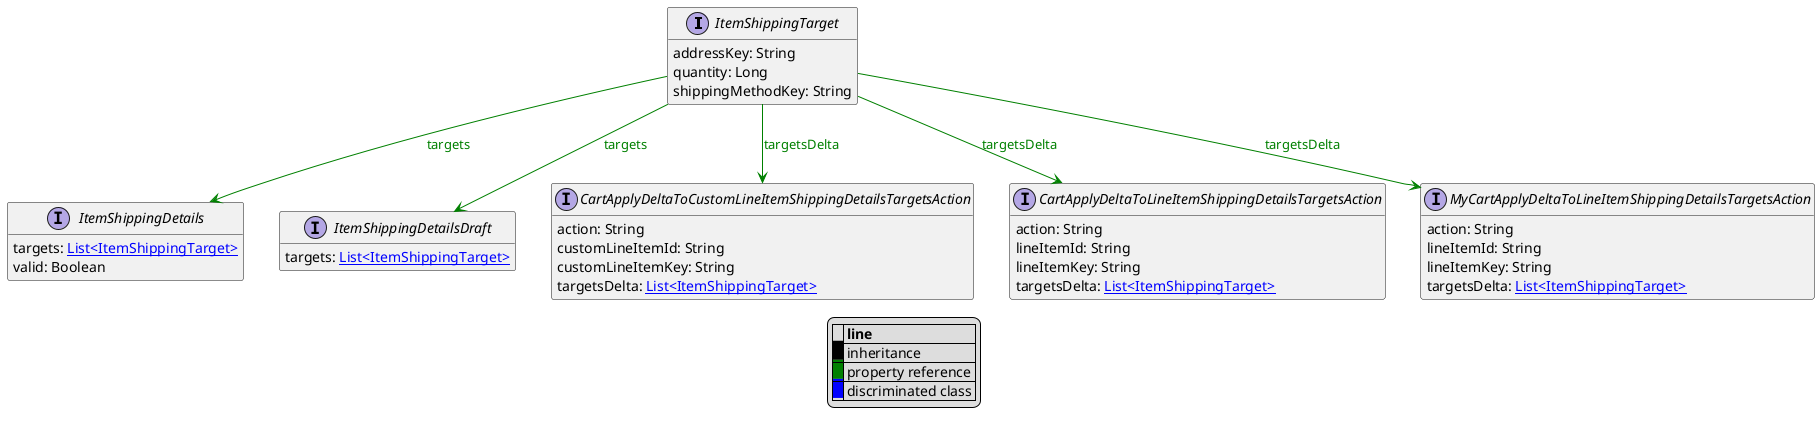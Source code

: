 @startuml

hide empty fields
hide empty methods
legend
|= |= line |
|<back:black>   </back>| inheritance |
|<back:green>   </back>| property reference |
|<back:blue>   </back>| discriminated class |
endlegend
interface ItemShippingTarget [[ItemShippingTarget.svg]]  {
    addressKey: String
    quantity: Long
    shippingMethodKey: String
}



interface ItemShippingDetails [[ItemShippingDetails.svg]]  {
    targets: [[ItemShippingTarget.svg List<ItemShippingTarget>]]
    valid: Boolean
}
interface ItemShippingDetailsDraft [[ItemShippingDetailsDraft.svg]]  {
    targets: [[ItemShippingTarget.svg List<ItemShippingTarget>]]
}
interface CartApplyDeltaToCustomLineItemShippingDetailsTargetsAction [[CartApplyDeltaToCustomLineItemShippingDetailsTargetsAction.svg]]  {
    action: String
    customLineItemId: String
    customLineItemKey: String
    targetsDelta: [[ItemShippingTarget.svg List<ItemShippingTarget>]]
}
interface CartApplyDeltaToLineItemShippingDetailsTargetsAction [[CartApplyDeltaToLineItemShippingDetailsTargetsAction.svg]]  {
    action: String
    lineItemId: String
    lineItemKey: String
    targetsDelta: [[ItemShippingTarget.svg List<ItemShippingTarget>]]
}
interface MyCartApplyDeltaToLineItemShippingDetailsTargetsAction [[MyCartApplyDeltaToLineItemShippingDetailsTargetsAction.svg]]  {
    action: String
    lineItemId: String
    lineItemKey: String
    targetsDelta: [[ItemShippingTarget.svg List<ItemShippingTarget>]]
}

ItemShippingTarget --> ItemShippingDetails #green;text:green : "targets"
ItemShippingTarget --> ItemShippingDetailsDraft #green;text:green : "targets"
ItemShippingTarget --> CartApplyDeltaToCustomLineItemShippingDetailsTargetsAction #green;text:green : "targetsDelta"
ItemShippingTarget --> CartApplyDeltaToLineItemShippingDetailsTargetsAction #green;text:green : "targetsDelta"
ItemShippingTarget --> MyCartApplyDeltaToLineItemShippingDetailsTargetsAction #green;text:green : "targetsDelta"
@enduml
